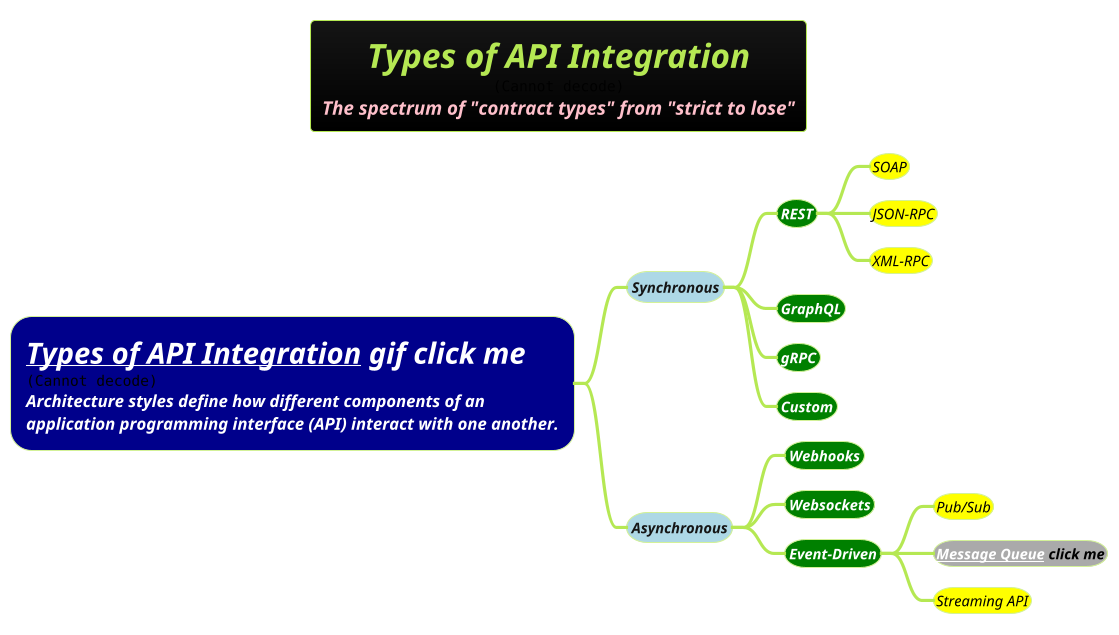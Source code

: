@startmindmap
title =<b><i>Types of API Integration\n<img:images/img_1.png>\n<size:18><i><color:pink>The spectrum of "contract types" from "strict to lose"
!theme hacker

*[#darkblue] =<color:white><i>[[docs/3-programming-languages/Venkat-Subramaniam/gif/api-architecture-style.adoc Types of API Integration]] gif click me\n<img:images/img.png{scale=.72}>\n<color:white><i>Architecture styles define how different components of an \n<color:white><i>application programming interface (API) interact with one another.
**[#lightblue] <i><color #blac><size:14>Synchronous
***[#green] <b><i><color #white><size:14>REST
****[#yellow] <i><color #black><size:14>SOAP
****[#yellow] <i><color #black><size:14>JSON-RPC
****[#yellow] <i><color #black><size:14>XML-RPC
***[#green] <b><i><color #white><size:14>GraphQL
***[#green] <b><i><color #white><size:14>gRPC
***[#green] <b><i><color #white><size:14>Custom
**[#lightblue] <i><color #blac><size:14>Asynchronous
***[#green] <b><i><color #white><size:14>Webhooks
***[#green] <b><i><color #white><size:14>Websockets
***[#green] <b><i><color #white><size:14>Event-Driven
****[#yellow] <i><color #black><size:14>Pub/Sub
****[#a] <b><i><color #black><size:14>[[docs/3-programming-languages/Venkat-Subramaniam/gif/message-queues.adoc Message Queue]] click me
****[#yellow] <i><color #black><size:14>Streaming API

@endmindmap
